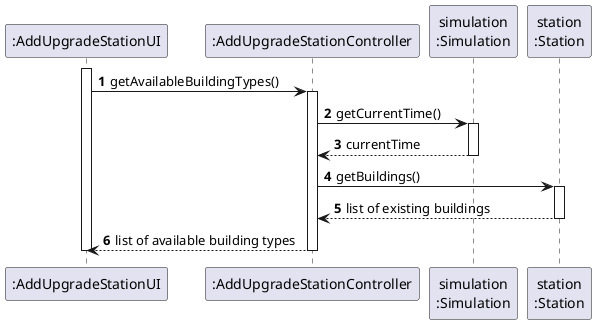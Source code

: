 @startuml
participant ":AddUpgradeStationUI" as UI
participant ":AddUpgradeStationController" as CTRL
participant "simulation\n:Simulation" as SIM
participant "station\n:Station" as ST

autonumber
activate UI
UI -> CTRL : getAvailableBuildingTypes()
activate CTRL
CTRL -> SIM : getCurrentTime()
activate SIM
SIM --> CTRL : currentTime
deactivate SIM

CTRL -> ST : getBuildings()
activate ST
ST --> CTRL : list of existing buildings
deactivate ST

CTRL --> UI : list of available building types
deactivate CTRL
deactivate UI
@enduml
